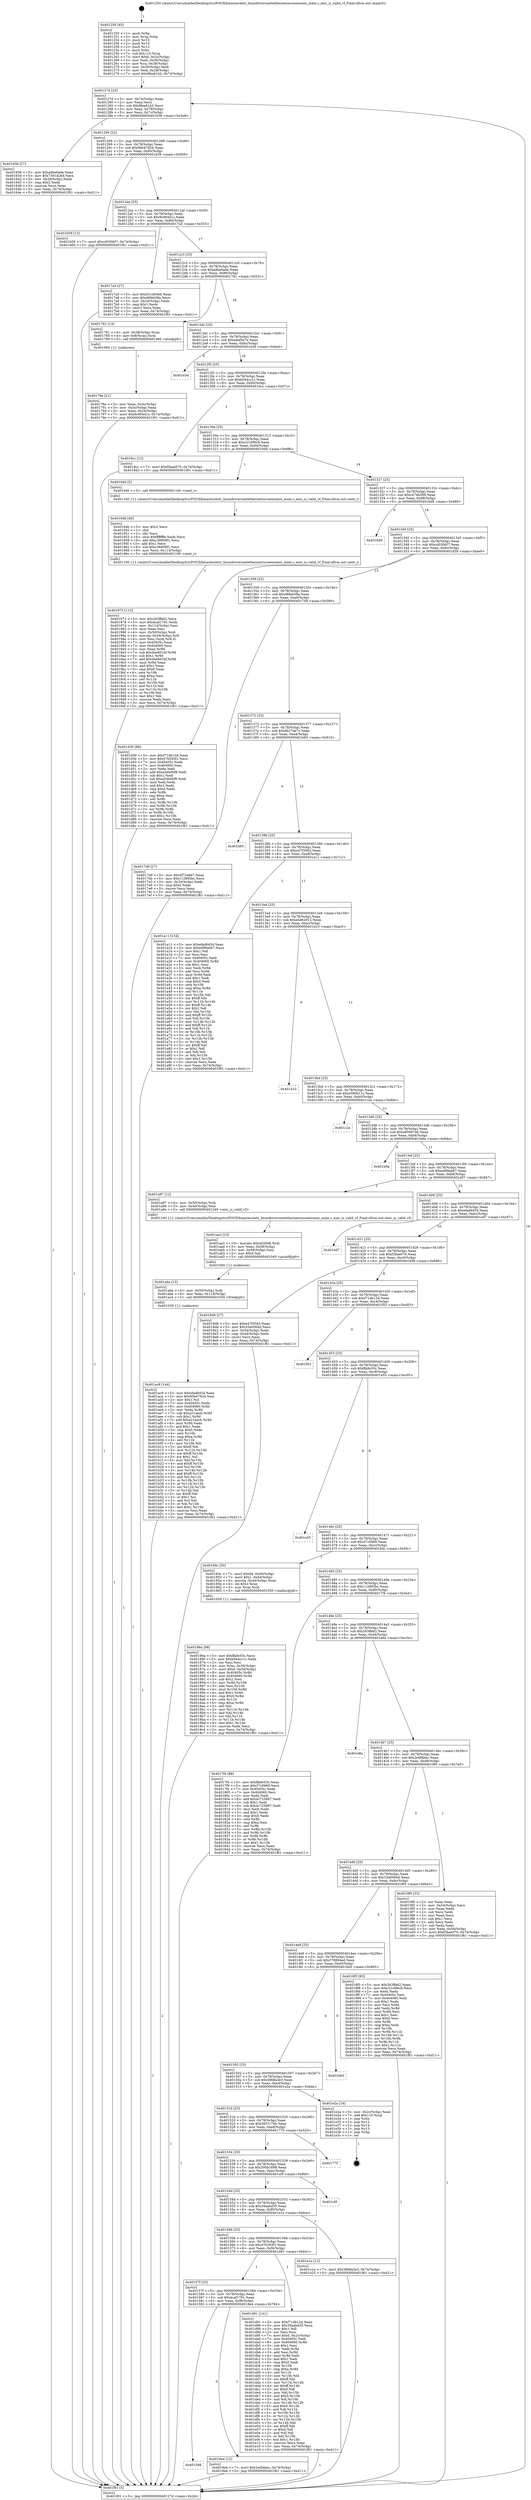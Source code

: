 digraph "0x401250" {
  label = "0x401250 (/mnt/c/Users/mathe/Desktop/tcc/POCII/binaries/extr_linuxdriversnetethernetciscoenicenic_main.c_enic_is_valid_vf_Final-ollvm.out::main(0))"
  labelloc = "t"
  node[shape=record]

  Entry [label="",width=0.3,height=0.3,shape=circle,fillcolor=black,style=filled]
  "0x40127d" [label="{
     0x40127d [23]\l
     | [instrs]\l
     &nbsp;&nbsp;0x40127d \<+3\>: mov -0x74(%rbp),%eax\l
     &nbsp;&nbsp;0x401280 \<+2\>: mov %eax,%ecx\l
     &nbsp;&nbsp;0x401282 \<+6\>: sub $0x8fea61b2,%ecx\l
     &nbsp;&nbsp;0x401288 \<+3\>: mov %eax,-0x78(%rbp)\l
     &nbsp;&nbsp;0x40128b \<+3\>: mov %ecx,-0x7c(%rbp)\l
     &nbsp;&nbsp;0x40128e \<+6\>: je 0000000000401638 \<main+0x3e8\>\l
  }"]
  "0x401638" [label="{
     0x401638 [27]\l
     | [instrs]\l
     &nbsp;&nbsp;0x401638 \<+5\>: mov $0xadbe6ade,%eax\l
     &nbsp;&nbsp;0x40163d \<+5\>: mov $0x7391d26d,%ecx\l
     &nbsp;&nbsp;0x401642 \<+3\>: mov -0x28(%rbp),%edx\l
     &nbsp;&nbsp;0x401645 \<+3\>: cmp $0x2,%edx\l
     &nbsp;&nbsp;0x401648 \<+3\>: cmovne %ecx,%eax\l
     &nbsp;&nbsp;0x40164b \<+3\>: mov %eax,-0x74(%rbp)\l
     &nbsp;&nbsp;0x40164e \<+5\>: jmp 0000000000401f61 \<main+0xd11\>\l
  }"]
  "0x401294" [label="{
     0x401294 [22]\l
     | [instrs]\l
     &nbsp;&nbsp;0x401294 \<+5\>: jmp 0000000000401299 \<main+0x49\>\l
     &nbsp;&nbsp;0x401299 \<+3\>: mov -0x78(%rbp),%eax\l
     &nbsp;&nbsp;0x40129c \<+5\>: sub $0x90e47934,%eax\l
     &nbsp;&nbsp;0x4012a1 \<+3\>: mov %eax,-0x80(%rbp)\l
     &nbsp;&nbsp;0x4012a4 \<+6\>: je 0000000000401b59 \<main+0x909\>\l
  }"]
  "0x401f61" [label="{
     0x401f61 [5]\l
     | [instrs]\l
     &nbsp;&nbsp;0x401f61 \<+5\>: jmp 000000000040127d \<main+0x2d\>\l
  }"]
  "0x401250" [label="{
     0x401250 [45]\l
     | [instrs]\l
     &nbsp;&nbsp;0x401250 \<+1\>: push %rbp\l
     &nbsp;&nbsp;0x401251 \<+3\>: mov %rsp,%rbp\l
     &nbsp;&nbsp;0x401254 \<+2\>: push %r15\l
     &nbsp;&nbsp;0x401256 \<+2\>: push %r14\l
     &nbsp;&nbsp;0x401258 \<+2\>: push %r12\l
     &nbsp;&nbsp;0x40125a \<+1\>: push %rbx\l
     &nbsp;&nbsp;0x40125b \<+7\>: sub $0x110,%rsp\l
     &nbsp;&nbsp;0x401262 \<+7\>: movl $0x0,-0x2c(%rbp)\l
     &nbsp;&nbsp;0x401269 \<+3\>: mov %edi,-0x30(%rbp)\l
     &nbsp;&nbsp;0x40126c \<+4\>: mov %rsi,-0x38(%rbp)\l
     &nbsp;&nbsp;0x401270 \<+3\>: mov -0x30(%rbp),%edi\l
     &nbsp;&nbsp;0x401273 \<+3\>: mov %edi,-0x28(%rbp)\l
     &nbsp;&nbsp;0x401276 \<+7\>: movl $0x8fea61b2,-0x74(%rbp)\l
  }"]
  Exit [label="",width=0.3,height=0.3,shape=circle,fillcolor=black,style=filled,peripheries=2]
  "0x401b59" [label="{
     0x401b59 [12]\l
     | [instrs]\l
     &nbsp;&nbsp;0x401b59 \<+7\>: movl $0xcd03f407,-0x74(%rbp)\l
     &nbsp;&nbsp;0x401b60 \<+5\>: jmp 0000000000401f61 \<main+0xd11\>\l
  }"]
  "0x4012aa" [label="{
     0x4012aa [25]\l
     | [instrs]\l
     &nbsp;&nbsp;0x4012aa \<+5\>: jmp 00000000004012af \<main+0x5f\>\l
     &nbsp;&nbsp;0x4012af \<+3\>: mov -0x78(%rbp),%eax\l
     &nbsp;&nbsp;0x4012b2 \<+5\>: sub $0x9c90441c,%eax\l
     &nbsp;&nbsp;0x4012b7 \<+6\>: mov %eax,-0x84(%rbp)\l
     &nbsp;&nbsp;0x4012bd \<+6\>: je 00000000004017a3 \<main+0x553\>\l
  }"]
  "0x401ac9" [label="{
     0x401ac9 [144]\l
     | [instrs]\l
     &nbsp;&nbsp;0x401ac9 \<+5\>: mov $0xefad6454,%eax\l
     &nbsp;&nbsp;0x401ace \<+5\>: mov $0x90e47934,%esi\l
     &nbsp;&nbsp;0x401ad3 \<+2\>: mov $0x1,%cl\l
     &nbsp;&nbsp;0x401ad5 \<+7\>: mov 0x40405c,%edx\l
     &nbsp;&nbsp;0x401adc \<+8\>: mov 0x404060,%r8d\l
     &nbsp;&nbsp;0x401ae4 \<+3\>: mov %edx,%r9d\l
     &nbsp;&nbsp;0x401ae7 \<+7\>: sub $0xa21aacb,%r9d\l
     &nbsp;&nbsp;0x401aee \<+4\>: sub $0x1,%r9d\l
     &nbsp;&nbsp;0x401af2 \<+7\>: add $0xa21aacb,%r9d\l
     &nbsp;&nbsp;0x401af9 \<+4\>: imul %r9d,%edx\l
     &nbsp;&nbsp;0x401afd \<+3\>: and $0x1,%edx\l
     &nbsp;&nbsp;0x401b00 \<+3\>: cmp $0x0,%edx\l
     &nbsp;&nbsp;0x401b03 \<+4\>: sete %r10b\l
     &nbsp;&nbsp;0x401b07 \<+4\>: cmp $0xa,%r8d\l
     &nbsp;&nbsp;0x401b0b \<+4\>: setl %r11b\l
     &nbsp;&nbsp;0x401b0f \<+3\>: mov %r10b,%bl\l
     &nbsp;&nbsp;0x401b12 \<+3\>: xor $0xff,%bl\l
     &nbsp;&nbsp;0x401b15 \<+3\>: mov %r11b,%r14b\l
     &nbsp;&nbsp;0x401b18 \<+4\>: xor $0xff,%r14b\l
     &nbsp;&nbsp;0x401b1c \<+3\>: xor $0x1,%cl\l
     &nbsp;&nbsp;0x401b1f \<+3\>: mov %bl,%r15b\l
     &nbsp;&nbsp;0x401b22 \<+4\>: and $0xff,%r15b\l
     &nbsp;&nbsp;0x401b26 \<+3\>: and %cl,%r10b\l
     &nbsp;&nbsp;0x401b29 \<+3\>: mov %r14b,%r12b\l
     &nbsp;&nbsp;0x401b2c \<+4\>: and $0xff,%r12b\l
     &nbsp;&nbsp;0x401b30 \<+3\>: and %cl,%r11b\l
     &nbsp;&nbsp;0x401b33 \<+3\>: or %r10b,%r15b\l
     &nbsp;&nbsp;0x401b36 \<+3\>: or %r11b,%r12b\l
     &nbsp;&nbsp;0x401b39 \<+3\>: xor %r12b,%r15b\l
     &nbsp;&nbsp;0x401b3c \<+3\>: or %r14b,%bl\l
     &nbsp;&nbsp;0x401b3f \<+3\>: xor $0xff,%bl\l
     &nbsp;&nbsp;0x401b42 \<+3\>: or $0x1,%cl\l
     &nbsp;&nbsp;0x401b45 \<+2\>: and %cl,%bl\l
     &nbsp;&nbsp;0x401b47 \<+3\>: or %bl,%r15b\l
     &nbsp;&nbsp;0x401b4a \<+4\>: test $0x1,%r15b\l
     &nbsp;&nbsp;0x401b4e \<+3\>: cmovne %esi,%eax\l
     &nbsp;&nbsp;0x401b51 \<+3\>: mov %eax,-0x74(%rbp)\l
     &nbsp;&nbsp;0x401b54 \<+5\>: jmp 0000000000401f61 \<main+0xd11\>\l
  }"]
  "0x4017a3" [label="{
     0x4017a3 [27]\l
     | [instrs]\l
     &nbsp;&nbsp;0x4017a3 \<+5\>: mov $0x551d00e6,%eax\l
     &nbsp;&nbsp;0x4017a8 \<+5\>: mov $0xd6feb38a,%ecx\l
     &nbsp;&nbsp;0x4017ad \<+3\>: mov -0x24(%rbp),%edx\l
     &nbsp;&nbsp;0x4017b0 \<+3\>: cmp $0x1,%edx\l
     &nbsp;&nbsp;0x4017b3 \<+3\>: cmovl %ecx,%eax\l
     &nbsp;&nbsp;0x4017b6 \<+3\>: mov %eax,-0x74(%rbp)\l
     &nbsp;&nbsp;0x4017b9 \<+5\>: jmp 0000000000401f61 \<main+0xd11\>\l
  }"]
  "0x4012c3" [label="{
     0x4012c3 [25]\l
     | [instrs]\l
     &nbsp;&nbsp;0x4012c3 \<+5\>: jmp 00000000004012c8 \<main+0x78\>\l
     &nbsp;&nbsp;0x4012c8 \<+3\>: mov -0x78(%rbp),%eax\l
     &nbsp;&nbsp;0x4012cb \<+5\>: sub $0xadbe6ade,%eax\l
     &nbsp;&nbsp;0x4012d0 \<+6\>: mov %eax,-0x88(%rbp)\l
     &nbsp;&nbsp;0x4012d6 \<+6\>: je 0000000000401781 \<main+0x531\>\l
  }"]
  "0x401aba" [label="{
     0x401aba [15]\l
     | [instrs]\l
     &nbsp;&nbsp;0x401aba \<+4\>: mov -0x50(%rbp),%rdi\l
     &nbsp;&nbsp;0x401abe \<+6\>: mov %eax,-0x118(%rbp)\l
     &nbsp;&nbsp;0x401ac4 \<+5\>: call 0000000000401030 \<free@plt\>\l
     | [calls]\l
     &nbsp;&nbsp;0x401030 \{1\} (unknown)\l
  }"]
  "0x401781" [label="{
     0x401781 [13]\l
     | [instrs]\l
     &nbsp;&nbsp;0x401781 \<+4\>: mov -0x38(%rbp),%rax\l
     &nbsp;&nbsp;0x401785 \<+4\>: mov 0x8(%rax),%rdi\l
     &nbsp;&nbsp;0x401789 \<+5\>: call 0000000000401060 \<atoi@plt\>\l
     | [calls]\l
     &nbsp;&nbsp;0x401060 \{1\} (unknown)\l
  }"]
  "0x4012dc" [label="{
     0x4012dc [25]\l
     | [instrs]\l
     &nbsp;&nbsp;0x4012dc \<+5\>: jmp 00000000004012e1 \<main+0x91\>\l
     &nbsp;&nbsp;0x4012e1 \<+3\>: mov -0x78(%rbp),%eax\l
     &nbsp;&nbsp;0x4012e4 \<+5\>: sub $0xadef5e7e,%eax\l
     &nbsp;&nbsp;0x4012e9 \<+6\>: mov %eax,-0x8c(%rbp)\l
     &nbsp;&nbsp;0x4012ef \<+6\>: je 0000000000401e3d \<main+0xbed\>\l
  }"]
  "0x40178e" [label="{
     0x40178e [21]\l
     | [instrs]\l
     &nbsp;&nbsp;0x40178e \<+3\>: mov %eax,-0x3c(%rbp)\l
     &nbsp;&nbsp;0x401791 \<+3\>: mov -0x3c(%rbp),%eax\l
     &nbsp;&nbsp;0x401794 \<+3\>: mov %eax,-0x24(%rbp)\l
     &nbsp;&nbsp;0x401797 \<+7\>: movl $0x9c90441c,-0x74(%rbp)\l
     &nbsp;&nbsp;0x40179e \<+5\>: jmp 0000000000401f61 \<main+0xd11\>\l
  }"]
  "0x401aa3" [label="{
     0x401aa3 [23]\l
     | [instrs]\l
     &nbsp;&nbsp;0x401aa3 \<+10\>: movabs $0x4020d6,%rdi\l
     &nbsp;&nbsp;0x401aad \<+3\>: mov %eax,-0x58(%rbp)\l
     &nbsp;&nbsp;0x401ab0 \<+3\>: mov -0x58(%rbp),%esi\l
     &nbsp;&nbsp;0x401ab3 \<+2\>: mov $0x0,%al\l
     &nbsp;&nbsp;0x401ab5 \<+5\>: call 0000000000401040 \<printf@plt\>\l
     | [calls]\l
     &nbsp;&nbsp;0x401040 \{1\} (unknown)\l
  }"]
  "0x401e3d" [label="{
     0x401e3d\l
  }", style=dashed]
  "0x4012f5" [label="{
     0x4012f5 [25]\l
     | [instrs]\l
     &nbsp;&nbsp;0x4012f5 \<+5\>: jmp 00000000004012fa \<main+0xaa\>\l
     &nbsp;&nbsp;0x4012fa \<+3\>: mov -0x78(%rbp),%eax\l
     &nbsp;&nbsp;0x4012fd \<+5\>: sub $0xb044cc1c,%eax\l
     &nbsp;&nbsp;0x401302 \<+6\>: mov %eax,-0x90(%rbp)\l
     &nbsp;&nbsp;0x401308 \<+6\>: je 00000000004018cc \<main+0x67c\>\l
  }"]
  "0x401598" [label="{
     0x401598\l
  }", style=dashed]
  "0x4018cc" [label="{
     0x4018cc [12]\l
     | [instrs]\l
     &nbsp;&nbsp;0x4018cc \<+7\>: movl $0xf3bae070,-0x74(%rbp)\l
     &nbsp;&nbsp;0x4018d3 \<+5\>: jmp 0000000000401f61 \<main+0xd11\>\l
  }"]
  "0x40130e" [label="{
     0x40130e [25]\l
     | [instrs]\l
     &nbsp;&nbsp;0x40130e \<+5\>: jmp 0000000000401313 \<main+0xc3\>\l
     &nbsp;&nbsp;0x401313 \<+3\>: mov -0x78(%rbp),%eax\l
     &nbsp;&nbsp;0x401316 \<+5\>: sub $0xc21d96c9,%eax\l
     &nbsp;&nbsp;0x40131b \<+6\>: mov %eax,-0x94(%rbp)\l
     &nbsp;&nbsp;0x401321 \<+6\>: je 0000000000401946 \<main+0x6f6\>\l
  }"]
  "0x4019e4" [label="{
     0x4019e4 [12]\l
     | [instrs]\l
     &nbsp;&nbsp;0x4019e4 \<+7\>: movl $0x2edf4bec,-0x74(%rbp)\l
     &nbsp;&nbsp;0x4019eb \<+5\>: jmp 0000000000401f61 \<main+0xd11\>\l
  }"]
  "0x401946" [label="{
     0x401946 [5]\l
     | [instrs]\l
     &nbsp;&nbsp;0x401946 \<+5\>: call 0000000000401160 \<next_i\>\l
     | [calls]\l
     &nbsp;&nbsp;0x401160 \{1\} (/mnt/c/Users/mathe/Desktop/tcc/POCII/binaries/extr_linuxdriversnetethernetciscoenicenic_main.c_enic_is_valid_vf_Final-ollvm.out::next_i)\l
  }"]
  "0x401327" [label="{
     0x401327 [25]\l
     | [instrs]\l
     &nbsp;&nbsp;0x401327 \<+5\>: jmp 000000000040132c \<main+0xdc\>\l
     &nbsp;&nbsp;0x40132c \<+3\>: mov -0x78(%rbp),%eax\l
     &nbsp;&nbsp;0x40132f \<+5\>: sub $0xc474b299,%eax\l
     &nbsp;&nbsp;0x401334 \<+6\>: mov %eax,-0x98(%rbp)\l
     &nbsp;&nbsp;0x40133a \<+6\>: je 00000000004016d9 \<main+0x489\>\l
  }"]
  "0x40157f" [label="{
     0x40157f [25]\l
     | [instrs]\l
     &nbsp;&nbsp;0x40157f \<+5\>: jmp 0000000000401584 \<main+0x334\>\l
     &nbsp;&nbsp;0x401584 \<+3\>: mov -0x78(%rbp),%eax\l
     &nbsp;&nbsp;0x401587 \<+5\>: sub $0x4caf1791,%eax\l
     &nbsp;&nbsp;0x40158c \<+6\>: mov %eax,-0xf8(%rbp)\l
     &nbsp;&nbsp;0x401592 \<+6\>: je 00000000004019e4 \<main+0x794\>\l
  }"]
  "0x4016d9" [label="{
     0x4016d9\l
  }", style=dashed]
  "0x401340" [label="{
     0x401340 [25]\l
     | [instrs]\l
     &nbsp;&nbsp;0x401340 \<+5\>: jmp 0000000000401345 \<main+0xf5\>\l
     &nbsp;&nbsp;0x401345 \<+3\>: mov -0x78(%rbp),%eax\l
     &nbsp;&nbsp;0x401348 \<+5\>: sub $0xcd03f407,%eax\l
     &nbsp;&nbsp;0x40134d \<+6\>: mov %eax,-0x9c(%rbp)\l
     &nbsp;&nbsp;0x401353 \<+6\>: je 0000000000401d39 \<main+0xae9\>\l
  }"]
  "0x401d91" [label="{
     0x401d91 [141]\l
     | [instrs]\l
     &nbsp;&nbsp;0x401d91 \<+5\>: mov $0xf71db12d,%eax\l
     &nbsp;&nbsp;0x401d96 \<+5\>: mov $0x39aabd35,%ecx\l
     &nbsp;&nbsp;0x401d9b \<+2\>: mov $0x1,%dl\l
     &nbsp;&nbsp;0x401d9d \<+2\>: xor %esi,%esi\l
     &nbsp;&nbsp;0x401d9f \<+7\>: movl $0x0,-0x2c(%rbp)\l
     &nbsp;&nbsp;0x401da6 \<+7\>: mov 0x40405c,%edi\l
     &nbsp;&nbsp;0x401dad \<+8\>: mov 0x404060,%r8d\l
     &nbsp;&nbsp;0x401db5 \<+3\>: sub $0x1,%esi\l
     &nbsp;&nbsp;0x401db8 \<+3\>: mov %edi,%r9d\l
     &nbsp;&nbsp;0x401dbb \<+3\>: add %esi,%r9d\l
     &nbsp;&nbsp;0x401dbe \<+4\>: imul %r9d,%edi\l
     &nbsp;&nbsp;0x401dc2 \<+3\>: and $0x1,%edi\l
     &nbsp;&nbsp;0x401dc5 \<+3\>: cmp $0x0,%edi\l
     &nbsp;&nbsp;0x401dc8 \<+4\>: sete %r10b\l
     &nbsp;&nbsp;0x401dcc \<+4\>: cmp $0xa,%r8d\l
     &nbsp;&nbsp;0x401dd0 \<+4\>: setl %r11b\l
     &nbsp;&nbsp;0x401dd4 \<+3\>: mov %r10b,%bl\l
     &nbsp;&nbsp;0x401dd7 \<+3\>: xor $0xff,%bl\l
     &nbsp;&nbsp;0x401dda \<+3\>: mov %r11b,%r14b\l
     &nbsp;&nbsp;0x401ddd \<+4\>: xor $0xff,%r14b\l
     &nbsp;&nbsp;0x401de1 \<+3\>: xor $0x0,%dl\l
     &nbsp;&nbsp;0x401de4 \<+3\>: mov %bl,%r15b\l
     &nbsp;&nbsp;0x401de7 \<+4\>: and $0x0,%r15b\l
     &nbsp;&nbsp;0x401deb \<+3\>: and %dl,%r10b\l
     &nbsp;&nbsp;0x401dee \<+3\>: mov %r14b,%r12b\l
     &nbsp;&nbsp;0x401df1 \<+4\>: and $0x0,%r12b\l
     &nbsp;&nbsp;0x401df5 \<+3\>: and %dl,%r11b\l
     &nbsp;&nbsp;0x401df8 \<+3\>: or %r10b,%r15b\l
     &nbsp;&nbsp;0x401dfb \<+3\>: or %r11b,%r12b\l
     &nbsp;&nbsp;0x401dfe \<+3\>: xor %r12b,%r15b\l
     &nbsp;&nbsp;0x401e01 \<+3\>: or %r14b,%bl\l
     &nbsp;&nbsp;0x401e04 \<+3\>: xor $0xff,%bl\l
     &nbsp;&nbsp;0x401e07 \<+3\>: or $0x0,%dl\l
     &nbsp;&nbsp;0x401e0a \<+2\>: and %dl,%bl\l
     &nbsp;&nbsp;0x401e0c \<+3\>: or %bl,%r15b\l
     &nbsp;&nbsp;0x401e0f \<+4\>: test $0x1,%r15b\l
     &nbsp;&nbsp;0x401e13 \<+3\>: cmovne %ecx,%eax\l
     &nbsp;&nbsp;0x401e16 \<+3\>: mov %eax,-0x74(%rbp)\l
     &nbsp;&nbsp;0x401e19 \<+5\>: jmp 0000000000401f61 \<main+0xd11\>\l
  }"]
  "0x401d39" [label="{
     0x401d39 [88]\l
     | [instrs]\l
     &nbsp;&nbsp;0x401d39 \<+5\>: mov $0xf71db12d,%eax\l
     &nbsp;&nbsp;0x401d3e \<+5\>: mov $0x476293f1,%ecx\l
     &nbsp;&nbsp;0x401d43 \<+7\>: mov 0x40405c,%edx\l
     &nbsp;&nbsp;0x401d4a \<+7\>: mov 0x404060,%esi\l
     &nbsp;&nbsp;0x401d51 \<+2\>: mov %edx,%edi\l
     &nbsp;&nbsp;0x401d53 \<+6\>: add $0xa54b0bf8,%edi\l
     &nbsp;&nbsp;0x401d59 \<+3\>: sub $0x1,%edi\l
     &nbsp;&nbsp;0x401d5c \<+6\>: sub $0xa54b0bf8,%edi\l
     &nbsp;&nbsp;0x401d62 \<+3\>: imul %edi,%edx\l
     &nbsp;&nbsp;0x401d65 \<+3\>: and $0x1,%edx\l
     &nbsp;&nbsp;0x401d68 \<+3\>: cmp $0x0,%edx\l
     &nbsp;&nbsp;0x401d6b \<+4\>: sete %r8b\l
     &nbsp;&nbsp;0x401d6f \<+3\>: cmp $0xa,%esi\l
     &nbsp;&nbsp;0x401d72 \<+4\>: setl %r9b\l
     &nbsp;&nbsp;0x401d76 \<+3\>: mov %r8b,%r10b\l
     &nbsp;&nbsp;0x401d79 \<+3\>: and %r9b,%r10b\l
     &nbsp;&nbsp;0x401d7c \<+3\>: xor %r9b,%r8b\l
     &nbsp;&nbsp;0x401d7f \<+3\>: or %r8b,%r10b\l
     &nbsp;&nbsp;0x401d82 \<+4\>: test $0x1,%r10b\l
     &nbsp;&nbsp;0x401d86 \<+3\>: cmovne %ecx,%eax\l
     &nbsp;&nbsp;0x401d89 \<+3\>: mov %eax,-0x74(%rbp)\l
     &nbsp;&nbsp;0x401d8c \<+5\>: jmp 0000000000401f61 \<main+0xd11\>\l
  }"]
  "0x401359" [label="{
     0x401359 [25]\l
     | [instrs]\l
     &nbsp;&nbsp;0x401359 \<+5\>: jmp 000000000040135e \<main+0x10e\>\l
     &nbsp;&nbsp;0x40135e \<+3\>: mov -0x78(%rbp),%eax\l
     &nbsp;&nbsp;0x401361 \<+5\>: sub $0xd6feb38a,%eax\l
     &nbsp;&nbsp;0x401366 \<+6\>: mov %eax,-0xa0(%rbp)\l
     &nbsp;&nbsp;0x40136c \<+6\>: je 00000000004017d9 \<main+0x589\>\l
  }"]
  "0x401566" [label="{
     0x401566 [25]\l
     | [instrs]\l
     &nbsp;&nbsp;0x401566 \<+5\>: jmp 000000000040156b \<main+0x31b\>\l
     &nbsp;&nbsp;0x40156b \<+3\>: mov -0x78(%rbp),%eax\l
     &nbsp;&nbsp;0x40156e \<+5\>: sub $0x476293f1,%eax\l
     &nbsp;&nbsp;0x401573 \<+6\>: mov %eax,-0xf4(%rbp)\l
     &nbsp;&nbsp;0x401579 \<+6\>: je 0000000000401d91 \<main+0xb41\>\l
  }"]
  "0x4017d9" [label="{
     0x4017d9 [27]\l
     | [instrs]\l
     &nbsp;&nbsp;0x4017d9 \<+5\>: mov $0x4f72e8d7,%eax\l
     &nbsp;&nbsp;0x4017de \<+5\>: mov $0x112865bc,%ecx\l
     &nbsp;&nbsp;0x4017e3 \<+3\>: mov -0x24(%rbp),%edx\l
     &nbsp;&nbsp;0x4017e6 \<+3\>: cmp $0x0,%edx\l
     &nbsp;&nbsp;0x4017e9 \<+3\>: cmove %ecx,%eax\l
     &nbsp;&nbsp;0x4017ec \<+3\>: mov %eax,-0x74(%rbp)\l
     &nbsp;&nbsp;0x4017ef \<+5\>: jmp 0000000000401f61 \<main+0xd11\>\l
  }"]
  "0x401372" [label="{
     0x401372 [25]\l
     | [instrs]\l
     &nbsp;&nbsp;0x401372 \<+5\>: jmp 0000000000401377 \<main+0x127\>\l
     &nbsp;&nbsp;0x401377 \<+3\>: mov -0x78(%rbp),%eax\l
     &nbsp;&nbsp;0x40137a \<+5\>: sub $0xdb27de7c,%eax\l
     &nbsp;&nbsp;0x40137f \<+6\>: mov %eax,-0xa4(%rbp)\l
     &nbsp;&nbsp;0x401385 \<+6\>: je 0000000000401b65 \<main+0x915\>\l
  }"]
  "0x401e1e" [label="{
     0x401e1e [12]\l
     | [instrs]\l
     &nbsp;&nbsp;0x401e1e \<+7\>: movl $0x3868a3e3,-0x74(%rbp)\l
     &nbsp;&nbsp;0x401e25 \<+5\>: jmp 0000000000401f61 \<main+0xd11\>\l
  }"]
  "0x401b65" [label="{
     0x401b65\l
  }", style=dashed]
  "0x40138b" [label="{
     0x40138b [25]\l
     | [instrs]\l
     &nbsp;&nbsp;0x40138b \<+5\>: jmp 0000000000401390 \<main+0x140\>\l
     &nbsp;&nbsp;0x401390 \<+3\>: mov -0x78(%rbp),%eax\l
     &nbsp;&nbsp;0x401393 \<+5\>: sub $0xe47f3583,%eax\l
     &nbsp;&nbsp;0x401398 \<+6\>: mov %eax,-0xa8(%rbp)\l
     &nbsp;&nbsp;0x40139e \<+6\>: je 0000000000401a11 \<main+0x7c1\>\l
  }"]
  "0x40154d" [label="{
     0x40154d [25]\l
     | [instrs]\l
     &nbsp;&nbsp;0x40154d \<+5\>: jmp 0000000000401552 \<main+0x302\>\l
     &nbsp;&nbsp;0x401552 \<+3\>: mov -0x78(%rbp),%eax\l
     &nbsp;&nbsp;0x401555 \<+5\>: sub $0x39aabd35,%eax\l
     &nbsp;&nbsp;0x40155a \<+6\>: mov %eax,-0xf0(%rbp)\l
     &nbsp;&nbsp;0x401560 \<+6\>: je 0000000000401e1e \<main+0xbce\>\l
  }"]
  "0x401a11" [label="{
     0x401a11 [134]\l
     | [instrs]\l
     &nbsp;&nbsp;0x401a11 \<+5\>: mov $0xefad6454,%eax\l
     &nbsp;&nbsp;0x401a16 \<+5\>: mov $0xed99ab67,%ecx\l
     &nbsp;&nbsp;0x401a1b \<+2\>: mov $0x1,%dl\l
     &nbsp;&nbsp;0x401a1d \<+2\>: xor %esi,%esi\l
     &nbsp;&nbsp;0x401a1f \<+7\>: mov 0x40405c,%edi\l
     &nbsp;&nbsp;0x401a26 \<+8\>: mov 0x404060,%r8d\l
     &nbsp;&nbsp;0x401a2e \<+3\>: sub $0x1,%esi\l
     &nbsp;&nbsp;0x401a31 \<+3\>: mov %edi,%r9d\l
     &nbsp;&nbsp;0x401a34 \<+3\>: add %esi,%r9d\l
     &nbsp;&nbsp;0x401a37 \<+4\>: imul %r9d,%edi\l
     &nbsp;&nbsp;0x401a3b \<+3\>: and $0x1,%edi\l
     &nbsp;&nbsp;0x401a3e \<+3\>: cmp $0x0,%edi\l
     &nbsp;&nbsp;0x401a41 \<+4\>: sete %r10b\l
     &nbsp;&nbsp;0x401a45 \<+4\>: cmp $0xa,%r8d\l
     &nbsp;&nbsp;0x401a49 \<+4\>: setl %r11b\l
     &nbsp;&nbsp;0x401a4d \<+3\>: mov %r10b,%bl\l
     &nbsp;&nbsp;0x401a50 \<+3\>: xor $0xff,%bl\l
     &nbsp;&nbsp;0x401a53 \<+3\>: mov %r11b,%r14b\l
     &nbsp;&nbsp;0x401a56 \<+4\>: xor $0xff,%r14b\l
     &nbsp;&nbsp;0x401a5a \<+3\>: xor $0x1,%dl\l
     &nbsp;&nbsp;0x401a5d \<+3\>: mov %bl,%r15b\l
     &nbsp;&nbsp;0x401a60 \<+4\>: and $0xff,%r15b\l
     &nbsp;&nbsp;0x401a64 \<+3\>: and %dl,%r10b\l
     &nbsp;&nbsp;0x401a67 \<+3\>: mov %r14b,%r12b\l
     &nbsp;&nbsp;0x401a6a \<+4\>: and $0xff,%r12b\l
     &nbsp;&nbsp;0x401a6e \<+3\>: and %dl,%r11b\l
     &nbsp;&nbsp;0x401a71 \<+3\>: or %r10b,%r15b\l
     &nbsp;&nbsp;0x401a74 \<+3\>: or %r11b,%r12b\l
     &nbsp;&nbsp;0x401a77 \<+3\>: xor %r12b,%r15b\l
     &nbsp;&nbsp;0x401a7a \<+3\>: or %r14b,%bl\l
     &nbsp;&nbsp;0x401a7d \<+3\>: xor $0xff,%bl\l
     &nbsp;&nbsp;0x401a80 \<+3\>: or $0x1,%dl\l
     &nbsp;&nbsp;0x401a83 \<+2\>: and %dl,%bl\l
     &nbsp;&nbsp;0x401a85 \<+3\>: or %bl,%r15b\l
     &nbsp;&nbsp;0x401a88 \<+4\>: test $0x1,%r15b\l
     &nbsp;&nbsp;0x401a8c \<+3\>: cmovne %ecx,%eax\l
     &nbsp;&nbsp;0x401a8f \<+3\>: mov %eax,-0x74(%rbp)\l
     &nbsp;&nbsp;0x401a92 \<+5\>: jmp 0000000000401f61 \<main+0xd11\>\l
  }"]
  "0x4013a4" [label="{
     0x4013a4 [25]\l
     | [instrs]\l
     &nbsp;&nbsp;0x4013a4 \<+5\>: jmp 00000000004013a9 \<main+0x159\>\l
     &nbsp;&nbsp;0x4013a9 \<+3\>: mov -0x78(%rbp),%eax\l
     &nbsp;&nbsp;0x4013ac \<+5\>: sub $0xe4d62912,%eax\l
     &nbsp;&nbsp;0x4013b1 \<+6\>: mov %eax,-0xac(%rbp)\l
     &nbsp;&nbsp;0x4013b7 \<+6\>: je 0000000000401d10 \<main+0xac0\>\l
  }"]
  "0x401c0f" [label="{
     0x401c0f\l
  }", style=dashed]
  "0x401d10" [label="{
     0x401d10\l
  }", style=dashed]
  "0x4013bd" [label="{
     0x4013bd [25]\l
     | [instrs]\l
     &nbsp;&nbsp;0x4013bd \<+5\>: jmp 00000000004013c2 \<main+0x172\>\l
     &nbsp;&nbsp;0x4013c2 \<+3\>: mov -0x78(%rbp),%eax\l
     &nbsp;&nbsp;0x4013c5 \<+5\>: sub $0xe590b11c,%eax\l
     &nbsp;&nbsp;0x4013ca \<+6\>: mov %eax,-0xb0(%rbp)\l
     &nbsp;&nbsp;0x4013d0 \<+6\>: je 0000000000401c2e \<main+0x9de\>\l
  }"]
  "0x401534" [label="{
     0x401534 [25]\l
     | [instrs]\l
     &nbsp;&nbsp;0x401534 \<+5\>: jmp 0000000000401539 \<main+0x2e9\>\l
     &nbsp;&nbsp;0x401539 \<+3\>: mov -0x78(%rbp),%eax\l
     &nbsp;&nbsp;0x40153c \<+5\>: sub $0x395b1698,%eax\l
     &nbsp;&nbsp;0x401541 \<+6\>: mov %eax,-0xec(%rbp)\l
     &nbsp;&nbsp;0x401547 \<+6\>: je 0000000000401c0f \<main+0x9bf\>\l
  }"]
  "0x401c2e" [label="{
     0x401c2e\l
  }", style=dashed]
  "0x4013d6" [label="{
     0x4013d6 [25]\l
     | [instrs]\l
     &nbsp;&nbsp;0x4013d6 \<+5\>: jmp 00000000004013db \<main+0x18b\>\l
     &nbsp;&nbsp;0x4013db \<+3\>: mov -0x78(%rbp),%eax\l
     &nbsp;&nbsp;0x4013de \<+5\>: sub $0xe9508746,%eax\l
     &nbsp;&nbsp;0x4013e3 \<+6\>: mov %eax,-0xb4(%rbp)\l
     &nbsp;&nbsp;0x4013e9 \<+6\>: je 0000000000401b9a \<main+0x94a\>\l
  }"]
  "0x401775" [label="{
     0x401775\l
  }", style=dashed]
  "0x401b9a" [label="{
     0x401b9a\l
  }", style=dashed]
  "0x4013ef" [label="{
     0x4013ef [25]\l
     | [instrs]\l
     &nbsp;&nbsp;0x4013ef \<+5\>: jmp 00000000004013f4 \<main+0x1a4\>\l
     &nbsp;&nbsp;0x4013f4 \<+3\>: mov -0x78(%rbp),%eax\l
     &nbsp;&nbsp;0x4013f7 \<+5\>: sub $0xed99ab67,%eax\l
     &nbsp;&nbsp;0x4013fc \<+6\>: mov %eax,-0xb8(%rbp)\l
     &nbsp;&nbsp;0x401402 \<+6\>: je 0000000000401a97 \<main+0x847\>\l
  }"]
  "0x40151b" [label="{
     0x40151b [25]\l
     | [instrs]\l
     &nbsp;&nbsp;0x40151b \<+5\>: jmp 0000000000401520 \<main+0x2d0\>\l
     &nbsp;&nbsp;0x401520 \<+3\>: mov -0x78(%rbp),%eax\l
     &nbsp;&nbsp;0x401523 \<+5\>: sub $0x3937c7bb,%eax\l
     &nbsp;&nbsp;0x401528 \<+6\>: mov %eax,-0xe8(%rbp)\l
     &nbsp;&nbsp;0x40152e \<+6\>: je 0000000000401775 \<main+0x525\>\l
  }"]
  "0x401a97" [label="{
     0x401a97 [12]\l
     | [instrs]\l
     &nbsp;&nbsp;0x401a97 \<+4\>: mov -0x50(%rbp),%rdi\l
     &nbsp;&nbsp;0x401a9b \<+3\>: mov -0x40(%rbp),%esi\l
     &nbsp;&nbsp;0x401a9e \<+5\>: call 0000000000401240 \<enic_is_valid_vf\>\l
     | [calls]\l
     &nbsp;&nbsp;0x401240 \{1\} (/mnt/c/Users/mathe/Desktop/tcc/POCII/binaries/extr_linuxdriversnetethernetciscoenicenic_main.c_enic_is_valid_vf_Final-ollvm.out::enic_is_valid_vf)\l
  }"]
  "0x401408" [label="{
     0x401408 [25]\l
     | [instrs]\l
     &nbsp;&nbsp;0x401408 \<+5\>: jmp 000000000040140d \<main+0x1bd\>\l
     &nbsp;&nbsp;0x40140d \<+3\>: mov -0x78(%rbp),%eax\l
     &nbsp;&nbsp;0x401410 \<+5\>: sub $0xefad6454,%eax\l
     &nbsp;&nbsp;0x401415 \<+6\>: mov %eax,-0xbc(%rbp)\l
     &nbsp;&nbsp;0x40141b \<+6\>: je 0000000000401ed7 \<main+0xc87\>\l
  }"]
  "0x401e2a" [label="{
     0x401e2a [19]\l
     | [instrs]\l
     &nbsp;&nbsp;0x401e2a \<+3\>: mov -0x2c(%rbp),%eax\l
     &nbsp;&nbsp;0x401e2d \<+7\>: add $0x110,%rsp\l
     &nbsp;&nbsp;0x401e34 \<+1\>: pop %rbx\l
     &nbsp;&nbsp;0x401e35 \<+2\>: pop %r12\l
     &nbsp;&nbsp;0x401e37 \<+2\>: pop %r14\l
     &nbsp;&nbsp;0x401e39 \<+2\>: pop %r15\l
     &nbsp;&nbsp;0x401e3b \<+1\>: pop %rbp\l
     &nbsp;&nbsp;0x401e3c \<+1\>: ret\l
  }"]
  "0x401ed7" [label="{
     0x401ed7\l
  }", style=dashed]
  "0x401421" [label="{
     0x401421 [25]\l
     | [instrs]\l
     &nbsp;&nbsp;0x401421 \<+5\>: jmp 0000000000401426 \<main+0x1d6\>\l
     &nbsp;&nbsp;0x401426 \<+3\>: mov -0x78(%rbp),%eax\l
     &nbsp;&nbsp;0x401429 \<+5\>: sub $0xf3bae070,%eax\l
     &nbsp;&nbsp;0x40142e \<+6\>: mov %eax,-0xc0(%rbp)\l
     &nbsp;&nbsp;0x401434 \<+6\>: je 00000000004018d8 \<main+0x688\>\l
  }"]
  "0x401502" [label="{
     0x401502 [25]\l
     | [instrs]\l
     &nbsp;&nbsp;0x401502 \<+5\>: jmp 0000000000401507 \<main+0x2b7\>\l
     &nbsp;&nbsp;0x401507 \<+3\>: mov -0x78(%rbp),%eax\l
     &nbsp;&nbsp;0x40150a \<+5\>: sub $0x3868a3e3,%eax\l
     &nbsp;&nbsp;0x40150f \<+6\>: mov %eax,-0xe4(%rbp)\l
     &nbsp;&nbsp;0x401515 \<+6\>: je 0000000000401e2a \<main+0xbda\>\l
  }"]
  "0x4018d8" [label="{
     0x4018d8 [27]\l
     | [instrs]\l
     &nbsp;&nbsp;0x4018d8 \<+5\>: mov $0xe47f3583,%eax\l
     &nbsp;&nbsp;0x4018dd \<+5\>: mov $0x33a0064d,%ecx\l
     &nbsp;&nbsp;0x4018e2 \<+3\>: mov -0x54(%rbp),%edx\l
     &nbsp;&nbsp;0x4018e5 \<+3\>: cmp -0x44(%rbp),%edx\l
     &nbsp;&nbsp;0x4018e8 \<+3\>: cmovl %ecx,%eax\l
     &nbsp;&nbsp;0x4018eb \<+3\>: mov %eax,-0x74(%rbp)\l
     &nbsp;&nbsp;0x4018ee \<+5\>: jmp 0000000000401f61 \<main+0xd11\>\l
  }"]
  "0x40143a" [label="{
     0x40143a [25]\l
     | [instrs]\l
     &nbsp;&nbsp;0x40143a \<+5\>: jmp 000000000040143f \<main+0x1ef\>\l
     &nbsp;&nbsp;0x40143f \<+3\>: mov -0x78(%rbp),%eax\l
     &nbsp;&nbsp;0x401442 \<+5\>: sub $0xf71db12d,%eax\l
     &nbsp;&nbsp;0x401447 \<+6\>: mov %eax,-0xc4(%rbp)\l
     &nbsp;&nbsp;0x40144d \<+6\>: je 0000000000401f53 \<main+0xd03\>\l
  }"]
  "0x401bb5" [label="{
     0x401bb5\l
  }", style=dashed]
  "0x401f53" [label="{
     0x401f53\l
  }", style=dashed]
  "0x401453" [label="{
     0x401453 [25]\l
     | [instrs]\l
     &nbsp;&nbsp;0x401453 \<+5\>: jmp 0000000000401458 \<main+0x208\>\l
     &nbsp;&nbsp;0x401458 \<+3\>: mov -0x78(%rbp),%eax\l
     &nbsp;&nbsp;0x40145b \<+5\>: sub $0xffa9c03c,%eax\l
     &nbsp;&nbsp;0x401460 \<+6\>: mov %eax,-0xc8(%rbp)\l
     &nbsp;&nbsp;0x401466 \<+6\>: je 0000000000401e55 \<main+0xc05\>\l
  }"]
  "0x401973" [label="{
     0x401973 [113]\l
     | [instrs]\l
     &nbsp;&nbsp;0x401973 \<+5\>: mov $0x263ffa62,%ecx\l
     &nbsp;&nbsp;0x401978 \<+5\>: mov $0x4caf1791,%edx\l
     &nbsp;&nbsp;0x40197d \<+6\>: mov -0x114(%rbp),%esi\l
     &nbsp;&nbsp;0x401983 \<+3\>: imul %eax,%esi\l
     &nbsp;&nbsp;0x401986 \<+4\>: mov -0x50(%rbp),%rdi\l
     &nbsp;&nbsp;0x40198a \<+4\>: movslq -0x54(%rbp),%r8\l
     &nbsp;&nbsp;0x40198e \<+4\>: mov %esi,(%rdi,%r8,4)\l
     &nbsp;&nbsp;0x401992 \<+7\>: mov 0x40405c,%eax\l
     &nbsp;&nbsp;0x401999 \<+7\>: mov 0x404060,%esi\l
     &nbsp;&nbsp;0x4019a0 \<+3\>: mov %eax,%r9d\l
     &nbsp;&nbsp;0x4019a3 \<+7\>: sub $0x4ee8d1bf,%r9d\l
     &nbsp;&nbsp;0x4019aa \<+4\>: sub $0x1,%r9d\l
     &nbsp;&nbsp;0x4019ae \<+7\>: add $0x4ee8d1bf,%r9d\l
     &nbsp;&nbsp;0x4019b5 \<+4\>: imul %r9d,%eax\l
     &nbsp;&nbsp;0x4019b9 \<+3\>: and $0x1,%eax\l
     &nbsp;&nbsp;0x4019bc \<+3\>: cmp $0x0,%eax\l
     &nbsp;&nbsp;0x4019bf \<+4\>: sete %r10b\l
     &nbsp;&nbsp;0x4019c3 \<+3\>: cmp $0xa,%esi\l
     &nbsp;&nbsp;0x4019c6 \<+4\>: setl %r11b\l
     &nbsp;&nbsp;0x4019ca \<+3\>: mov %r10b,%bl\l
     &nbsp;&nbsp;0x4019cd \<+3\>: and %r11b,%bl\l
     &nbsp;&nbsp;0x4019d0 \<+3\>: xor %r11b,%r10b\l
     &nbsp;&nbsp;0x4019d3 \<+3\>: or %r10b,%bl\l
     &nbsp;&nbsp;0x4019d6 \<+3\>: test $0x1,%bl\l
     &nbsp;&nbsp;0x4019d9 \<+3\>: cmovne %edx,%ecx\l
     &nbsp;&nbsp;0x4019dc \<+3\>: mov %ecx,-0x74(%rbp)\l
     &nbsp;&nbsp;0x4019df \<+5\>: jmp 0000000000401f61 \<main+0xd11\>\l
  }"]
  "0x401e55" [label="{
     0x401e55\l
  }", style=dashed]
  "0x40146c" [label="{
     0x40146c [25]\l
     | [instrs]\l
     &nbsp;&nbsp;0x40146c \<+5\>: jmp 0000000000401471 \<main+0x221\>\l
     &nbsp;&nbsp;0x401471 \<+3\>: mov -0x78(%rbp),%eax\l
     &nbsp;&nbsp;0x401474 \<+5\>: sub $0x37c0969,%eax\l
     &nbsp;&nbsp;0x401479 \<+6\>: mov %eax,-0xcc(%rbp)\l
     &nbsp;&nbsp;0x40147f \<+6\>: je 000000000040184c \<main+0x5fc\>\l
  }"]
  "0x40194b" [label="{
     0x40194b [40]\l
     | [instrs]\l
     &nbsp;&nbsp;0x40194b \<+5\>: mov $0x2,%ecx\l
     &nbsp;&nbsp;0x401950 \<+1\>: cltd\l
     &nbsp;&nbsp;0x401951 \<+2\>: idiv %ecx\l
     &nbsp;&nbsp;0x401953 \<+6\>: imul $0xfffffffe,%edx,%ecx\l
     &nbsp;&nbsp;0x401959 \<+6\>: add $0xc36809f1,%ecx\l
     &nbsp;&nbsp;0x40195f \<+3\>: add $0x1,%ecx\l
     &nbsp;&nbsp;0x401962 \<+6\>: sub $0xc36809f1,%ecx\l
     &nbsp;&nbsp;0x401968 \<+6\>: mov %ecx,-0x114(%rbp)\l
     &nbsp;&nbsp;0x40196e \<+5\>: call 0000000000401160 \<next_i\>\l
     | [calls]\l
     &nbsp;&nbsp;0x401160 \{1\} (/mnt/c/Users/mathe/Desktop/tcc/POCII/binaries/extr_linuxdriversnetethernetciscoenicenic_main.c_enic_is_valid_vf_Final-ollvm.out::next_i)\l
  }"]
  "0x40184c" [label="{
     0x40184c [30]\l
     | [instrs]\l
     &nbsp;&nbsp;0x40184c \<+7\>: movl $0x64,-0x40(%rbp)\l
     &nbsp;&nbsp;0x401853 \<+7\>: movl $0x1,-0x44(%rbp)\l
     &nbsp;&nbsp;0x40185a \<+4\>: movslq -0x44(%rbp),%rax\l
     &nbsp;&nbsp;0x40185e \<+4\>: shl $0x2,%rax\l
     &nbsp;&nbsp;0x401862 \<+3\>: mov %rax,%rdi\l
     &nbsp;&nbsp;0x401865 \<+5\>: call 0000000000401050 \<malloc@plt\>\l
     | [calls]\l
     &nbsp;&nbsp;0x401050 \{1\} (unknown)\l
  }"]
  "0x401485" [label="{
     0x401485 [25]\l
     | [instrs]\l
     &nbsp;&nbsp;0x401485 \<+5\>: jmp 000000000040148a \<main+0x23a\>\l
     &nbsp;&nbsp;0x40148a \<+3\>: mov -0x78(%rbp),%eax\l
     &nbsp;&nbsp;0x40148d \<+5\>: sub $0x112865bc,%eax\l
     &nbsp;&nbsp;0x401492 \<+6\>: mov %eax,-0xd0(%rbp)\l
     &nbsp;&nbsp;0x401498 \<+6\>: je 00000000004017f4 \<main+0x5a4\>\l
  }"]
  "0x4014e9" [label="{
     0x4014e9 [25]\l
     | [instrs]\l
     &nbsp;&nbsp;0x4014e9 \<+5\>: jmp 00000000004014ee \<main+0x29e\>\l
     &nbsp;&nbsp;0x4014ee \<+3\>: mov -0x78(%rbp),%eax\l
     &nbsp;&nbsp;0x4014f1 \<+5\>: sub $0x378894ed,%eax\l
     &nbsp;&nbsp;0x4014f6 \<+6\>: mov %eax,-0xe0(%rbp)\l
     &nbsp;&nbsp;0x4014fc \<+6\>: je 0000000000401bb5 \<main+0x965\>\l
  }"]
  "0x4017f4" [label="{
     0x4017f4 [88]\l
     | [instrs]\l
     &nbsp;&nbsp;0x4017f4 \<+5\>: mov $0xffa9c03c,%eax\l
     &nbsp;&nbsp;0x4017f9 \<+5\>: mov $0x37c0969,%ecx\l
     &nbsp;&nbsp;0x4017fe \<+7\>: mov 0x40405c,%edx\l
     &nbsp;&nbsp;0x401805 \<+7\>: mov 0x404060,%esi\l
     &nbsp;&nbsp;0x40180c \<+2\>: mov %edx,%edi\l
     &nbsp;&nbsp;0x40180e \<+6\>: add $0x4c725887,%edi\l
     &nbsp;&nbsp;0x401814 \<+3\>: sub $0x1,%edi\l
     &nbsp;&nbsp;0x401817 \<+6\>: sub $0x4c725887,%edi\l
     &nbsp;&nbsp;0x40181d \<+3\>: imul %edi,%edx\l
     &nbsp;&nbsp;0x401820 \<+3\>: and $0x1,%edx\l
     &nbsp;&nbsp;0x401823 \<+3\>: cmp $0x0,%edx\l
     &nbsp;&nbsp;0x401826 \<+4\>: sete %r8b\l
     &nbsp;&nbsp;0x40182a \<+3\>: cmp $0xa,%esi\l
     &nbsp;&nbsp;0x40182d \<+4\>: setl %r9b\l
     &nbsp;&nbsp;0x401831 \<+3\>: mov %r8b,%r10b\l
     &nbsp;&nbsp;0x401834 \<+3\>: and %r9b,%r10b\l
     &nbsp;&nbsp;0x401837 \<+3\>: xor %r9b,%r8b\l
     &nbsp;&nbsp;0x40183a \<+3\>: or %r8b,%r10b\l
     &nbsp;&nbsp;0x40183d \<+4\>: test $0x1,%r10b\l
     &nbsp;&nbsp;0x401841 \<+3\>: cmovne %ecx,%eax\l
     &nbsp;&nbsp;0x401844 \<+3\>: mov %eax,-0x74(%rbp)\l
     &nbsp;&nbsp;0x401847 \<+5\>: jmp 0000000000401f61 \<main+0xd11\>\l
  }"]
  "0x40149e" [label="{
     0x40149e [25]\l
     | [instrs]\l
     &nbsp;&nbsp;0x40149e \<+5\>: jmp 00000000004014a3 \<main+0x253\>\l
     &nbsp;&nbsp;0x4014a3 \<+3\>: mov -0x78(%rbp),%eax\l
     &nbsp;&nbsp;0x4014a6 \<+5\>: sub $0x263ffa62,%eax\l
     &nbsp;&nbsp;0x4014ab \<+6\>: mov %eax,-0xd4(%rbp)\l
     &nbsp;&nbsp;0x4014b1 \<+6\>: je 0000000000401e8a \<main+0xc3a\>\l
  }"]
  "0x40186a" [label="{
     0x40186a [98]\l
     | [instrs]\l
     &nbsp;&nbsp;0x40186a \<+5\>: mov $0xffa9c03c,%ecx\l
     &nbsp;&nbsp;0x40186f \<+5\>: mov $0xb044cc1c,%edx\l
     &nbsp;&nbsp;0x401874 \<+2\>: xor %esi,%esi\l
     &nbsp;&nbsp;0x401876 \<+4\>: mov %rax,-0x50(%rbp)\l
     &nbsp;&nbsp;0x40187a \<+7\>: movl $0x0,-0x54(%rbp)\l
     &nbsp;&nbsp;0x401881 \<+8\>: mov 0x40405c,%r8d\l
     &nbsp;&nbsp;0x401889 \<+8\>: mov 0x404060,%r9d\l
     &nbsp;&nbsp;0x401891 \<+3\>: sub $0x1,%esi\l
     &nbsp;&nbsp;0x401894 \<+3\>: mov %r8d,%r10d\l
     &nbsp;&nbsp;0x401897 \<+3\>: add %esi,%r10d\l
     &nbsp;&nbsp;0x40189a \<+4\>: imul %r10d,%r8d\l
     &nbsp;&nbsp;0x40189e \<+4\>: and $0x1,%r8d\l
     &nbsp;&nbsp;0x4018a2 \<+4\>: cmp $0x0,%r8d\l
     &nbsp;&nbsp;0x4018a6 \<+4\>: sete %r11b\l
     &nbsp;&nbsp;0x4018aa \<+4\>: cmp $0xa,%r9d\l
     &nbsp;&nbsp;0x4018ae \<+3\>: setl %bl\l
     &nbsp;&nbsp;0x4018b1 \<+3\>: mov %r11b,%r14b\l
     &nbsp;&nbsp;0x4018b4 \<+3\>: and %bl,%r14b\l
     &nbsp;&nbsp;0x4018b7 \<+3\>: xor %bl,%r11b\l
     &nbsp;&nbsp;0x4018ba \<+3\>: or %r11b,%r14b\l
     &nbsp;&nbsp;0x4018bd \<+4\>: test $0x1,%r14b\l
     &nbsp;&nbsp;0x4018c1 \<+3\>: cmovne %edx,%ecx\l
     &nbsp;&nbsp;0x4018c4 \<+3\>: mov %ecx,-0x74(%rbp)\l
     &nbsp;&nbsp;0x4018c7 \<+5\>: jmp 0000000000401f61 \<main+0xd11\>\l
  }"]
  "0x4018f3" [label="{
     0x4018f3 [83]\l
     | [instrs]\l
     &nbsp;&nbsp;0x4018f3 \<+5\>: mov $0x263ffa62,%eax\l
     &nbsp;&nbsp;0x4018f8 \<+5\>: mov $0xc21d96c9,%ecx\l
     &nbsp;&nbsp;0x4018fd \<+2\>: xor %edx,%edx\l
     &nbsp;&nbsp;0x4018ff \<+7\>: mov 0x40405c,%esi\l
     &nbsp;&nbsp;0x401906 \<+7\>: mov 0x404060,%edi\l
     &nbsp;&nbsp;0x40190d \<+3\>: sub $0x1,%edx\l
     &nbsp;&nbsp;0x401910 \<+3\>: mov %esi,%r8d\l
     &nbsp;&nbsp;0x401913 \<+3\>: add %edx,%r8d\l
     &nbsp;&nbsp;0x401916 \<+4\>: imul %r8d,%esi\l
     &nbsp;&nbsp;0x40191a \<+3\>: and $0x1,%esi\l
     &nbsp;&nbsp;0x40191d \<+3\>: cmp $0x0,%esi\l
     &nbsp;&nbsp;0x401920 \<+4\>: sete %r9b\l
     &nbsp;&nbsp;0x401924 \<+3\>: cmp $0xa,%edi\l
     &nbsp;&nbsp;0x401927 \<+4\>: setl %r10b\l
     &nbsp;&nbsp;0x40192b \<+3\>: mov %r9b,%r11b\l
     &nbsp;&nbsp;0x40192e \<+3\>: and %r10b,%r11b\l
     &nbsp;&nbsp;0x401931 \<+3\>: xor %r10b,%r9b\l
     &nbsp;&nbsp;0x401934 \<+3\>: or %r9b,%r11b\l
     &nbsp;&nbsp;0x401937 \<+4\>: test $0x1,%r11b\l
     &nbsp;&nbsp;0x40193b \<+3\>: cmovne %ecx,%eax\l
     &nbsp;&nbsp;0x40193e \<+3\>: mov %eax,-0x74(%rbp)\l
     &nbsp;&nbsp;0x401941 \<+5\>: jmp 0000000000401f61 \<main+0xd11\>\l
  }"]
  "0x401e8a" [label="{
     0x401e8a\l
  }", style=dashed]
  "0x4014b7" [label="{
     0x4014b7 [25]\l
     | [instrs]\l
     &nbsp;&nbsp;0x4014b7 \<+5\>: jmp 00000000004014bc \<main+0x26c\>\l
     &nbsp;&nbsp;0x4014bc \<+3\>: mov -0x78(%rbp),%eax\l
     &nbsp;&nbsp;0x4014bf \<+5\>: sub $0x2edf4bec,%eax\l
     &nbsp;&nbsp;0x4014c4 \<+6\>: mov %eax,-0xd8(%rbp)\l
     &nbsp;&nbsp;0x4014ca \<+6\>: je 00000000004019f0 \<main+0x7a0\>\l
  }"]
  "0x4014d0" [label="{
     0x4014d0 [25]\l
     | [instrs]\l
     &nbsp;&nbsp;0x4014d0 \<+5\>: jmp 00000000004014d5 \<main+0x285\>\l
     &nbsp;&nbsp;0x4014d5 \<+3\>: mov -0x78(%rbp),%eax\l
     &nbsp;&nbsp;0x4014d8 \<+5\>: sub $0x33a0064d,%eax\l
     &nbsp;&nbsp;0x4014dd \<+6\>: mov %eax,-0xdc(%rbp)\l
     &nbsp;&nbsp;0x4014e3 \<+6\>: je 00000000004018f3 \<main+0x6a3\>\l
  }"]
  "0x4019f0" [label="{
     0x4019f0 [33]\l
     | [instrs]\l
     &nbsp;&nbsp;0x4019f0 \<+2\>: xor %eax,%eax\l
     &nbsp;&nbsp;0x4019f2 \<+3\>: mov -0x54(%rbp),%ecx\l
     &nbsp;&nbsp;0x4019f5 \<+2\>: mov %eax,%edx\l
     &nbsp;&nbsp;0x4019f7 \<+2\>: sub %ecx,%edx\l
     &nbsp;&nbsp;0x4019f9 \<+2\>: mov %eax,%ecx\l
     &nbsp;&nbsp;0x4019fb \<+3\>: sub $0x1,%ecx\l
     &nbsp;&nbsp;0x4019fe \<+2\>: add %ecx,%edx\l
     &nbsp;&nbsp;0x401a00 \<+2\>: sub %edx,%eax\l
     &nbsp;&nbsp;0x401a02 \<+3\>: mov %eax,-0x54(%rbp)\l
     &nbsp;&nbsp;0x401a05 \<+7\>: movl $0xf3bae070,-0x74(%rbp)\l
     &nbsp;&nbsp;0x401a0c \<+5\>: jmp 0000000000401f61 \<main+0xd11\>\l
  }"]
  Entry -> "0x401250" [label=" 1"]
  "0x40127d" -> "0x401638" [label=" 1"]
  "0x40127d" -> "0x401294" [label=" 19"]
  "0x401638" -> "0x401f61" [label=" 1"]
  "0x401250" -> "0x40127d" [label=" 1"]
  "0x401f61" -> "0x40127d" [label=" 19"]
  "0x401e2a" -> Exit [label=" 1"]
  "0x401294" -> "0x401b59" [label=" 1"]
  "0x401294" -> "0x4012aa" [label=" 18"]
  "0x401e1e" -> "0x401f61" [label=" 1"]
  "0x4012aa" -> "0x4017a3" [label=" 1"]
  "0x4012aa" -> "0x4012c3" [label=" 17"]
  "0x401d91" -> "0x401f61" [label=" 1"]
  "0x4012c3" -> "0x401781" [label=" 1"]
  "0x4012c3" -> "0x4012dc" [label=" 16"]
  "0x401781" -> "0x40178e" [label=" 1"]
  "0x40178e" -> "0x401f61" [label=" 1"]
  "0x4017a3" -> "0x401f61" [label=" 1"]
  "0x401d39" -> "0x401f61" [label=" 1"]
  "0x4012dc" -> "0x401e3d" [label=" 0"]
  "0x4012dc" -> "0x4012f5" [label=" 16"]
  "0x401b59" -> "0x401f61" [label=" 1"]
  "0x4012f5" -> "0x4018cc" [label=" 1"]
  "0x4012f5" -> "0x40130e" [label=" 15"]
  "0x401ac9" -> "0x401f61" [label=" 1"]
  "0x40130e" -> "0x401946" [label=" 1"]
  "0x40130e" -> "0x401327" [label=" 14"]
  "0x401aba" -> "0x401ac9" [label=" 1"]
  "0x401327" -> "0x4016d9" [label=" 0"]
  "0x401327" -> "0x401340" [label=" 14"]
  "0x401a97" -> "0x401aa3" [label=" 1"]
  "0x401340" -> "0x401d39" [label=" 1"]
  "0x401340" -> "0x401359" [label=" 13"]
  "0x401a11" -> "0x401f61" [label=" 1"]
  "0x401359" -> "0x4017d9" [label=" 1"]
  "0x401359" -> "0x401372" [label=" 12"]
  "0x4017d9" -> "0x401f61" [label=" 1"]
  "0x4019e4" -> "0x401f61" [label=" 1"]
  "0x401372" -> "0x401b65" [label=" 0"]
  "0x401372" -> "0x40138b" [label=" 12"]
  "0x40157f" -> "0x401598" [label=" 0"]
  "0x40138b" -> "0x401a11" [label=" 1"]
  "0x40138b" -> "0x4013a4" [label=" 11"]
  "0x401aa3" -> "0x401aba" [label=" 1"]
  "0x4013a4" -> "0x401d10" [label=" 0"]
  "0x4013a4" -> "0x4013bd" [label=" 11"]
  "0x401566" -> "0x40157f" [label=" 1"]
  "0x4013bd" -> "0x401c2e" [label=" 0"]
  "0x4013bd" -> "0x4013d6" [label=" 11"]
  "0x4019f0" -> "0x401f61" [label=" 1"]
  "0x4013d6" -> "0x401b9a" [label=" 0"]
  "0x4013d6" -> "0x4013ef" [label=" 11"]
  "0x40154d" -> "0x401566" [label=" 2"]
  "0x4013ef" -> "0x401a97" [label=" 1"]
  "0x4013ef" -> "0x401408" [label=" 10"]
  "0x40157f" -> "0x4019e4" [label=" 1"]
  "0x401408" -> "0x401ed7" [label=" 0"]
  "0x401408" -> "0x401421" [label=" 10"]
  "0x401534" -> "0x40154d" [label=" 3"]
  "0x401421" -> "0x4018d8" [label=" 2"]
  "0x401421" -> "0x40143a" [label=" 8"]
  "0x401566" -> "0x401d91" [label=" 1"]
  "0x40143a" -> "0x401f53" [label=" 0"]
  "0x40143a" -> "0x401453" [label=" 8"]
  "0x40151b" -> "0x401534" [label=" 3"]
  "0x401453" -> "0x401e55" [label=" 0"]
  "0x401453" -> "0x40146c" [label=" 8"]
  "0x40154d" -> "0x401e1e" [label=" 1"]
  "0x40146c" -> "0x40184c" [label=" 1"]
  "0x40146c" -> "0x401485" [label=" 7"]
  "0x401502" -> "0x40151b" [label=" 3"]
  "0x401485" -> "0x4017f4" [label=" 1"]
  "0x401485" -> "0x40149e" [label=" 6"]
  "0x4017f4" -> "0x401f61" [label=" 1"]
  "0x40184c" -> "0x40186a" [label=" 1"]
  "0x40186a" -> "0x401f61" [label=" 1"]
  "0x4018cc" -> "0x401f61" [label=" 1"]
  "0x4018d8" -> "0x401f61" [label=" 2"]
  "0x401502" -> "0x401e2a" [label=" 1"]
  "0x40149e" -> "0x401e8a" [label=" 0"]
  "0x40149e" -> "0x4014b7" [label=" 6"]
  "0x401534" -> "0x401c0f" [label=" 0"]
  "0x4014b7" -> "0x4019f0" [label=" 1"]
  "0x4014b7" -> "0x4014d0" [label=" 5"]
  "0x4014e9" -> "0x401502" [label=" 4"]
  "0x4014d0" -> "0x4018f3" [label=" 1"]
  "0x4014d0" -> "0x4014e9" [label=" 4"]
  "0x4018f3" -> "0x401f61" [label=" 1"]
  "0x401946" -> "0x40194b" [label=" 1"]
  "0x40194b" -> "0x401973" [label=" 1"]
  "0x401973" -> "0x401f61" [label=" 1"]
  "0x40151b" -> "0x401775" [label=" 0"]
  "0x4014e9" -> "0x401bb5" [label=" 0"]
}
